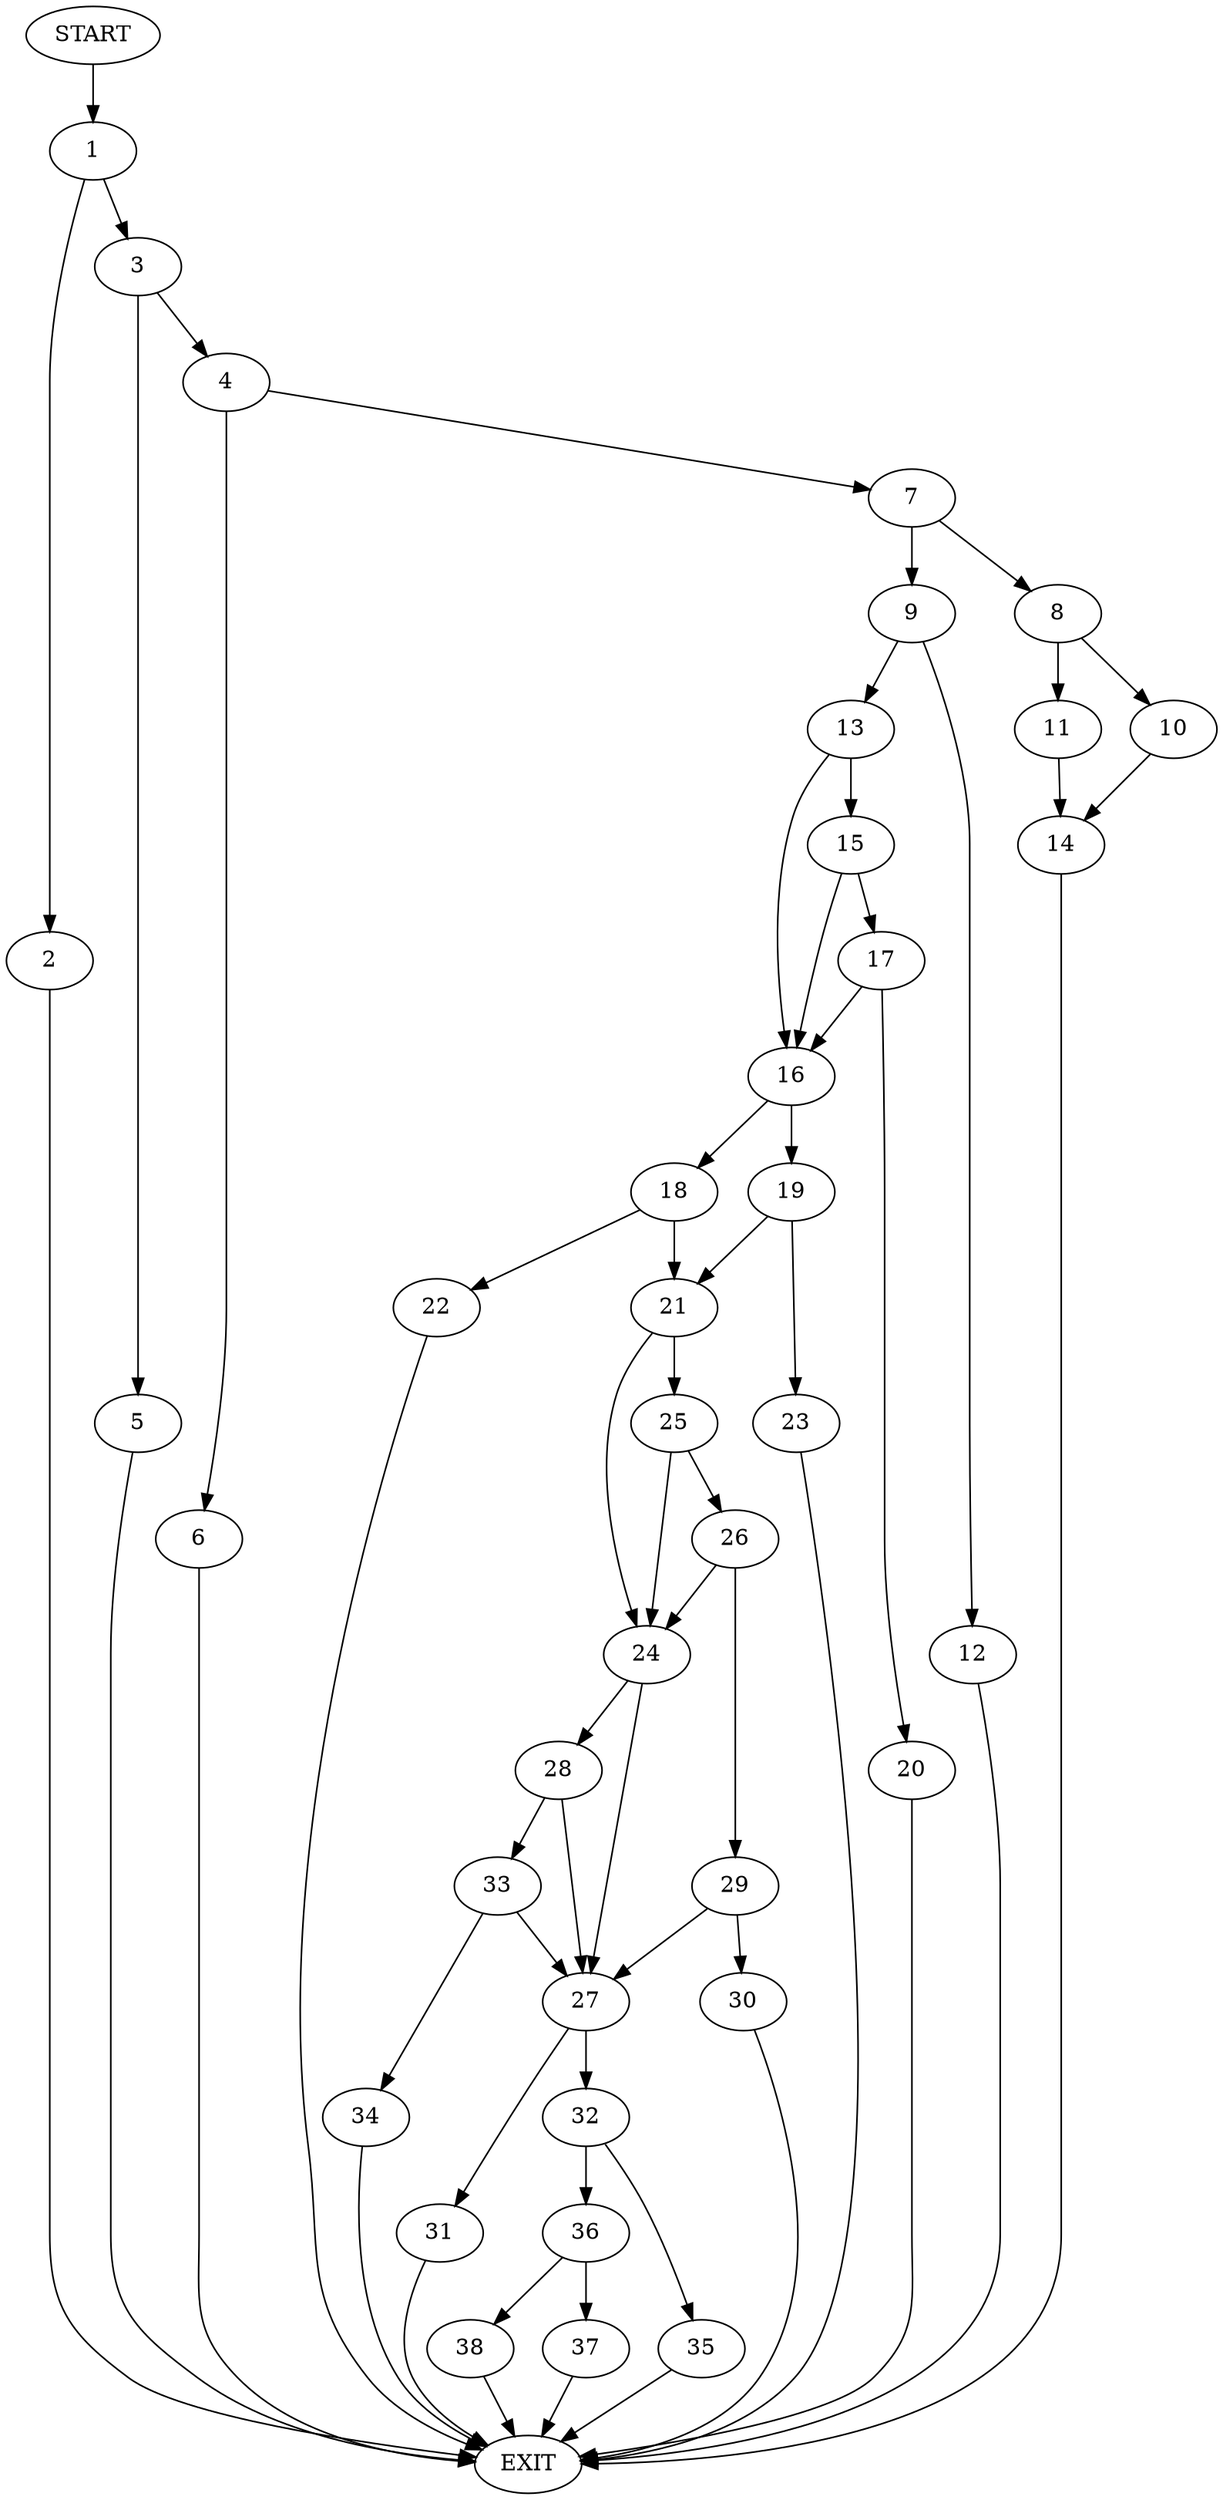 digraph {
0 [label="START"]
39 [label="EXIT"]
0 -> 1
1 -> 2
1 -> 3
3 -> 4
3 -> 5
2 -> 39
4 -> 6
4 -> 7
5 -> 39
6 -> 39
7 -> 8
7 -> 9
8 -> 10
8 -> 11
9 -> 12
9 -> 13
11 -> 14
10 -> 14
14 -> 39
13 -> 15
13 -> 16
12 -> 39
15 -> 17
15 -> 16
16 -> 18
16 -> 19
17 -> 20
17 -> 16
20 -> 39
18 -> 21
18 -> 22
19 -> 21
19 -> 23
21 -> 24
21 -> 25
23 -> 39
22 -> 39
25 -> 24
25 -> 26
24 -> 27
24 -> 28
26 -> 24
26 -> 29
29 -> 27
29 -> 30
27 -> 31
27 -> 32
28 -> 27
28 -> 33
33 -> 27
33 -> 34
34 -> 39
30 -> 39
31 -> 39
32 -> 35
32 -> 36
36 -> 37
36 -> 38
35 -> 39
37 -> 39
38 -> 39
}

